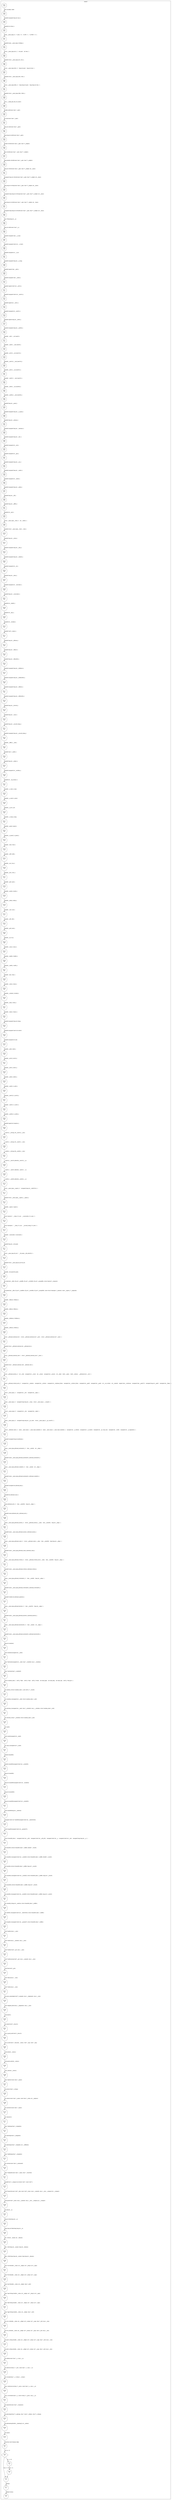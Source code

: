 digraph CFA {
31 [shape="circle" label="N31\n275"]
38 [shape="circle" label="N38\n274"]
39 [shape="circle" label="N39\n273"]
40 [shape="circle" label="N40\n272"]
41 [shape="circle" label="N41\n271"]
42 [shape="circle" label="N42\n270"]
43 [shape="circle" label="N43\n269"]
44 [shape="circle" label="N44\n268"]
45 [shape="circle" label="N45\n267"]
46 [shape="circle" label="N46\n266"]
47 [shape="circle" label="N47\n265"]
48 [shape="circle" label="N48\n264"]
49 [shape="circle" label="N49\n263"]
50 [shape="circle" label="N50\n262"]
51 [shape="circle" label="N51\n261"]
52 [shape="circle" label="N52\n260"]
53 [shape="circle" label="N53\n259"]
54 [shape="circle" label="N54\n258"]
55 [shape="circle" label="N55\n257"]
56 [shape="circle" label="N56\n256"]
57 [shape="circle" label="N57\n255"]
58 [shape="circle" label="N58\n254"]
59 [shape="circle" label="N59\n253"]
60 [shape="circle" label="N60\n252"]
61 [shape="circle" label="N61\n251"]
62 [shape="circle" label="N62\n250"]
63 [shape="circle" label="N63\n249"]
64 [shape="circle" label="N64\n248"]
65 [shape="circle" label="N65\n247"]
66 [shape="circle" label="N66\n246"]
67 [shape="circle" label="N67\n245"]
68 [shape="circle" label="N68\n244"]
69 [shape="circle" label="N69\n243"]
70 [shape="circle" label="N70\n242"]
71 [shape="circle" label="N71\n241"]
72 [shape="circle" label="N72\n240"]
73 [shape="circle" label="N73\n239"]
74 [shape="circle" label="N74\n238"]
75 [shape="circle" label="N75\n237"]
76 [shape="circle" label="N76\n236"]
77 [shape="circle" label="N77\n235"]
78 [shape="circle" label="N78\n234"]
79 [shape="circle" label="N79\n233"]
80 [shape="circle" label="N80\n232"]
81 [shape="circle" label="N81\n231"]
82 [shape="circle" label="N82\n230"]
83 [shape="circle" label="N83\n229"]
84 [shape="circle" label="N84\n228"]
85 [shape="circle" label="N85\n227"]
86 [shape="circle" label="N86\n226"]
87 [shape="circle" label="N87\n225"]
88 [shape="circle" label="N88\n224"]
89 [shape="circle" label="N89\n223"]
90 [shape="circle" label="N90\n222"]
91 [shape="circle" label="N91\n221"]
92 [shape="circle" label="N92\n220"]
93 [shape="circle" label="N93\n219"]
94 [shape="circle" label="N94\n218"]
95 [shape="circle" label="N95\n217"]
96 [shape="circle" label="N96\n216"]
97 [shape="circle" label="N97\n215"]
98 [shape="circle" label="N98\n214"]
99 [shape="circle" label="N99\n213"]
100 [shape="circle" label="N100\n212"]
101 [shape="circle" label="N101\n211"]
102 [shape="circle" label="N102\n210"]
103 [shape="circle" label="N103\n209"]
104 [shape="circle" label="N104\n208"]
105 [shape="circle" label="N105\n207"]
106 [shape="circle" label="N106\n206"]
107 [shape="circle" label="N107\n205"]
108 [shape="circle" label="N108\n204"]
109 [shape="circle" label="N109\n203"]
110 [shape="circle" label="N110\n202"]
111 [shape="circle" label="N111\n201"]
112 [shape="circle" label="N112\n200"]
113 [shape="circle" label="N113\n199"]
114 [shape="circle" label="N114\n198"]
115 [shape="circle" label="N115\n197"]
116 [shape="circle" label="N116\n196"]
117 [shape="circle" label="N117\n195"]
118 [shape="circle" label="N118\n194"]
119 [shape="circle" label="N119\n193"]
120 [shape="circle" label="N120\n192"]
121 [shape="circle" label="N121\n191"]
122 [shape="circle" label="N122\n190"]
123 [shape="circle" label="N123\n189"]
124 [shape="circle" label="N124\n188"]
125 [shape="circle" label="N125\n187"]
126 [shape="circle" label="N126\n186"]
127 [shape="circle" label="N127\n185"]
128 [shape="circle" label="N128\n184"]
129 [shape="circle" label="N129\n183"]
130 [shape="circle" label="N130\n182"]
131 [shape="circle" label="N131\n181"]
132 [shape="circle" label="N132\n180"]
133 [shape="circle" label="N133\n179"]
134 [shape="circle" label="N134\n178"]
135 [shape="circle" label="N135\n177"]
136 [shape="circle" label="N136\n176"]
137 [shape="circle" label="N137\n175"]
138 [shape="circle" label="N138\n174"]
139 [shape="circle" label="N139\n173"]
140 [shape="circle" label="N140\n172"]
141 [shape="circle" label="N141\n171"]
142 [shape="circle" label="N142\n170"]
143 [shape="circle" label="N143\n169"]
144 [shape="circle" label="N144\n168"]
145 [shape="circle" label="N145\n167"]
146 [shape="circle" label="N146\n166"]
147 [shape="circle" label="N147\n165"]
148 [shape="circle" label="N148\n164"]
149 [shape="circle" label="N149\n163"]
150 [shape="circle" label="N150\n162"]
151 [shape="circle" label="N151\n161"]
152 [shape="circle" label="N152\n160"]
153 [shape="circle" label="N153\n159"]
154 [shape="circle" label="N154\n158"]
155 [shape="circle" label="N155\n157"]
156 [shape="circle" label="N156\n156"]
157 [shape="circle" label="N157\n155"]
158 [shape="circle" label="N158\n154"]
159 [shape="circle" label="N159\n153"]
160 [shape="circle" label="N160\n152"]
161 [shape="circle" label="N161\n151"]
162 [shape="circle" label="N162\n150"]
163 [shape="circle" label="N163\n149"]
164 [shape="circle" label="N164\n148"]
165 [shape="circle" label="N165\n147"]
166 [shape="circle" label="N166\n146"]
167 [shape="circle" label="N167\n145"]
168 [shape="circle" label="N168\n144"]
169 [shape="circle" label="N169\n143"]
170 [shape="circle" label="N170\n142"]
171 [shape="circle" label="N171\n141"]
172 [shape="circle" label="N172\n140"]
173 [shape="circle" label="N173\n139"]
174 [shape="circle" label="N174\n138"]
175 [shape="circle" label="N175\n137"]
176 [shape="circle" label="N176\n136"]
177 [shape="circle" label="N177\n135"]
178 [shape="circle" label="N178\n134"]
179 [shape="circle" label="N179\n133"]
180 [shape="circle" label="N180\n132"]
181 [shape="circle" label="N181\n131"]
182 [shape="circle" label="N182\n130"]
183 [shape="circle" label="N183\n129"]
184 [shape="circle" label="N184\n128"]
185 [shape="circle" label="N185\n127"]
186 [shape="circle" label="N186\n126"]
187 [shape="circle" label="N187\n125"]
188 [shape="circle" label="N188\n124"]
189 [shape="circle" label="N189\n123"]
190 [shape="circle" label="N190\n122"]
191 [shape="circle" label="N191\n121"]
192 [shape="circle" label="N192\n120"]
193 [shape="circle" label="N193\n119"]
194 [shape="circle" label="N194\n118"]
195 [shape="circle" label="N195\n117"]
196 [shape="circle" label="N196\n116"]
197 [shape="circle" label="N197\n115"]
198 [shape="circle" label="N198\n114"]
199 [shape="circle" label="N199\n113"]
200 [shape="circle" label="N200\n112"]
201 [shape="circle" label="N201\n111"]
202 [shape="circle" label="N202\n110"]
203 [shape="circle" label="N203\n109"]
204 [shape="circle" label="N204\n108"]
205 [shape="circle" label="N205\n107"]
206 [shape="circle" label="N206\n106"]
207 [shape="circle" label="N207\n105"]
208 [shape="circle" label="N208\n104"]
209 [shape="circle" label="N209\n103"]
210 [shape="circle" label="N210\n102"]
211 [shape="circle" label="N211\n101"]
212 [shape="circle" label="N212\n100"]
213 [shape="circle" label="N213\n99"]
214 [shape="circle" label="N214\n98"]
215 [shape="circle" label="N215\n97"]
216 [shape="circle" label="N216\n96"]
217 [shape="circle" label="N217\n95"]
218 [shape="circle" label="N218\n94"]
219 [shape="circle" label="N219\n93"]
220 [shape="circle" label="N220\n92"]
221 [shape="circle" label="N221\n91"]
222 [shape="circle" label="N222\n90"]
223 [shape="circle" label="N223\n89"]
224 [shape="circle" label="N224\n88"]
225 [shape="circle" label="N225\n87"]
226 [shape="circle" label="N226\n86"]
227 [shape="circle" label="N227\n85"]
228 [shape="circle" label="N228\n84"]
229 [shape="circle" label="N229\n83"]
230 [shape="circle" label="N230\n82"]
231 [shape="circle" label="N231\n81"]
232 [shape="circle" label="N232\n80"]
233 [shape="circle" label="N233\n79"]
234 [shape="circle" label="N234\n78"]
235 [shape="circle" label="N235\n77"]
236 [shape="circle" label="N236\n76"]
237 [shape="circle" label="N237\n75"]
238 [shape="circle" label="N238\n74"]
239 [shape="circle" label="N239\n73"]
240 [shape="circle" label="N240\n72"]
241 [shape="circle" label="N241\n71"]
242 [shape="circle" label="N242\n70"]
243 [shape="circle" label="N243\n69"]
244 [shape="circle" label="N244\n68"]
245 [shape="circle" label="N245\n67"]
246 [shape="circle" label="N246\n66"]
247 [shape="circle" label="N247\n65"]
248 [shape="circle" label="N248\n64"]
249 [shape="circle" label="N249\n63"]
250 [shape="circle" label="N250\n62"]
251 [shape="circle" label="N251\n61"]
252 [shape="circle" label="N252\n60"]
253 [shape="circle" label="N253\n59"]
254 [shape="circle" label="N254\n58"]
255 [shape="circle" label="N255\n57"]
256 [shape="circle" label="N256\n56"]
257 [shape="circle" label="N257\n55"]
258 [shape="circle" label="N258\n54"]
259 [shape="circle" label="N259\n53"]
260 [shape="circle" label="N260\n52"]
261 [shape="circle" label="N261\n51"]
262 [shape="circle" label="N262\n50"]
263 [shape="circle" label="N263\n49"]
264 [shape="circle" label="N264\n48"]
265 [shape="circle" label="N265\n47"]
266 [shape="circle" label="N266\n46"]
267 [shape="circle" label="N267\n45"]
268 [shape="circle" label="N268\n44"]
269 [shape="circle" label="N269\n43"]
270 [shape="circle" label="N270\n42"]
271 [shape="circle" label="N271\n41"]
272 [shape="circle" label="N272\n40"]
273 [shape="circle" label="N273\n39"]
274 [shape="circle" label="N274\n38"]
275 [shape="circle" label="N275\n37"]
276 [shape="circle" label="N276\n36"]
277 [shape="circle" label="N277\n35"]
278 [shape="circle" label="N278\n34"]
279 [shape="circle" label="N279\n33"]
280 [shape="circle" label="N280\n32"]
281 [shape="circle" label="N281\n31"]
282 [shape="circle" label="N282\n30"]
283 [shape="circle" label="N283\n29"]
284 [shape="circle" label="N284\n28"]
285 [shape="circle" label="N285\n27"]
286 [shape="circle" label="N286\n26"]
287 [shape="circle" label="N287\n25"]
288 [shape="circle" label="N288\n24"]
289 [shape="circle" label="N289\n23"]
290 [shape="circle" label="N290\n22"]
291 [shape="circle" label="N291\n21"]
292 [shape="circle" label="N292\n20"]
293 [shape="circle" label="N293\n19"]
294 [shape="circle" label="N294\n18"]
295 [shape="circle" label="N295\n17"]
296 [shape="circle" label="N296\n16"]
297 [shape="circle" label="N297\n15"]
298 [shape="circle" label="N298\n14"]
299 [shape="circle" label="N299\n13"]
300 [shape="circle" label="N300\n12"]
301 [shape="circle" label="N301\n11"]
302 [shape="circle" label="N302\n10"]
303 [shape="circle" label="N303\n9"]
304 [shape="circle" label="N304\n8"]
305 [shape="circle" label="N305\n7"]
32 [shape="circle" label="N32\n6"]
33 [shape="diamond" label="N33\n5"]
34 [shape="circle" label="N34\n2"]
37 [shape="circle" label="N37\n1"]
30 [shape="circle" label="N30\n0"]
35 [shape="circle" label="N35\n4"]
36 [shape="circle" label="N36\n3"]
node [shape="circle"]
subgraph cluster___bswap_16 {
label="__bswap_16()"
}
subgraph cluster___bswap_32 {
label="__bswap_32()"
}
subgraph cluster___bswap_64 {
label="__bswap_64()"
}
subgraph cluster___uint16_identity {
label="__uint16_identity()"
}
subgraph cluster___uint32_identity {
label="__uint32_identity()"
}
subgraph cluster___uint64_identity {
label="__uint64_identity()"
}
subgraph cluster_main {
label="main()"
31 -> 38 [label="INIT GLOBAL VARS"]
38 -> 39 [label="typedef unsigned long int size_t;"]
39 -> 40 [label="typedef int wchar_t;"]
40 -> 41 [label="enum __anon_type_0 {   P_ALL = 0,   P_PID = 1,   P_PGID = 2 } ;"]
41 -> 42 [label="typedef enum __anon_type_0 idtype_t;"]
42 -> 43 [label="struct __anon_type_div_t {   int quot;   int rem; } ;"]
43 -> 44 [label="typedef struct __anon_type_div_t div_t;"]
44 -> 45 [label="struct __anon_type_ldiv_t {   long int quot;   long int rem; } ;"]
45 -> 46 [label="typedef struct __anon_type_ldiv_t ldiv_t;"]
46 -> 47 [label="struct __anon_type_lldiv_t {   long long int quot;   long long int rem; } ;"]
47 -> 48 [label="typedef struct __anon_type_lldiv_t lldiv_t;"]
48 -> 49 [label="size_t __ctype_get_mb_cur_max();"]
49 -> 50 [label="double atof(const char *__nptr);"]
50 -> 51 [label="int atoi(const char *__nptr);"]
51 -> 52 [label="long int atol(const char *__nptr);"]
52 -> 53 [label="long long int atoll(const char *__nptr);"]
53 -> 54 [label="double strtod(const char *__nptr, char **__endptr);"]
54 -> 55 [label="float strtof(const char *__nptr, char **__endptr);"]
55 -> 56 [label="long double strtold(const char *__nptr, char **__endptr);"]
56 -> 57 [label="long int strtol(const char *__nptr, char **__endptr, int __base);"]
57 -> 58 [label="unsigned long int strtoul(const char *__nptr, char **__endptr, int __base);"]
58 -> 59 [label="long long int strtoq(const char *__nptr, char **__endptr, int __base);"]
59 -> 60 [label="unsigned long long int strtouq(const char *__nptr, char **__endptr, int __base);"]
60 -> 61 [label="long long int strtoll(const char *__nptr, char **__endptr, int __base);"]
61 -> 62 [label="unsigned long long int strtoull(const char *__nptr, char **__endptr, int __base);"]
62 -> 63 [label="char *l64a(long int __n);"]
63 -> 64 [label="long int a64l(const char *__s);"]
64 -> 65 [label="typedef unsigned char __u_char;"]
65 -> 66 [label="typedef unsigned short int __u_short;"]
66 -> 67 [label="typedef unsigned int __u_int;"]
67 -> 68 [label="typedef unsigned long int __u_long;"]
68 -> 69 [label="typedef signed char __int8_t;"]
69 -> 70 [label="typedef unsigned char __uint8_t;"]
70 -> 71 [label="typedef signed short int __int16_t;"]
71 -> 72 [label="typedef unsigned short int __uint16_t;"]
72 -> 73 [label="typedef signed int __int32_t;"]
73 -> 74 [label="typedef unsigned int __uint32_t;"]
74 -> 75 [label="typedef signed long int __int64_t;"]
75 -> 76 [label="typedef unsigned long int __uint64_t;"]
76 -> 77 [label="typedef __int8_t __int_least8_t;"]
77 -> 78 [label="typedef __uint8_t __uint_least8_t;"]
78 -> 79 [label="typedef __int16_t __int_least16_t;"]
79 -> 80 [label="typedef __uint16_t __uint_least16_t;"]
80 -> 81 [label="typedef __int32_t __int_least32_t;"]
81 -> 82 [label="typedef __uint32_t __uint_least32_t;"]
82 -> 83 [label="typedef __int64_t __int_least64_t;"]
83 -> 84 [label="typedef __uint64_t __uint_least64_t;"]
84 -> 85 [label="typedef long int __quad_t;"]
85 -> 86 [label="typedef unsigned long int __u_quad_t;"]
86 -> 87 [label="typedef long int __intmax_t;"]
87 -> 88 [label="typedef unsigned long int __uintmax_t;"]
88 -> 89 [label="typedef unsigned long int __dev_t;"]
89 -> 90 [label="typedef unsigned int __uid_t;"]
90 -> 91 [label="typedef unsigned int __gid_t;"]
91 -> 92 [label="typedef unsigned long int __ino_t;"]
92 -> 93 [label="typedef unsigned long int __ino64_t;"]
93 -> 94 [label="typedef unsigned int __mode_t;"]
94 -> 95 [label="typedef unsigned long int __nlink_t;"]
95 -> 96 [label="typedef long int __off_t;"]
96 -> 97 [label="typedef long int __off64_t;"]
97 -> 98 [label="typedef int __pid_t;"]
98 -> 99 [label="struct __anon_type___fsid_t {   int __val[2]; } ;"]
99 -> 100 [label="typedef struct __anon_type___fsid_t __fsid_t;"]
100 -> 101 [label="typedef long int __clock_t;"]
101 -> 102 [label="typedef unsigned long int __rlim_t;"]
102 -> 103 [label="typedef unsigned long int __rlim64_t;"]
103 -> 104 [label="typedef unsigned int __id_t;"]
104 -> 105 [label="typedef long int __time_t;"]
105 -> 106 [label="typedef unsigned int __useconds_t;"]
106 -> 107 [label="typedef long int __suseconds_t;"]
107 -> 108 [label="typedef int __daddr_t;"]
108 -> 109 [label="typedef int __key_t;"]
109 -> 110 [label="typedef int __clockid_t;"]
110 -> 111 [label="typedef void *__timer_t;"]
111 -> 112 [label="typedef long int __blksize_t;"]
112 -> 113 [label="typedef long int __blkcnt_t;"]
113 -> 114 [label="typedef long int __blkcnt64_t;"]
114 -> 115 [label="typedef unsigned long int __fsblkcnt_t;"]
115 -> 116 [label="typedef unsigned long int __fsblkcnt64_t;"]
116 -> 117 [label="typedef unsigned long int __fsfilcnt_t;"]
117 -> 118 [label="typedef unsigned long int __fsfilcnt64_t;"]
118 -> 119 [label="typedef long int __fsword_t;"]
119 -> 120 [label="typedef long int __ssize_t;"]
120 -> 121 [label="typedef long int __syscall_slong_t;"]
121 -> 122 [label="typedef unsigned long int __syscall_ulong_t;"]
122 -> 123 [label="typedef __off64_t __loff_t;"]
123 -> 124 [label="typedef char *__caddr_t;"]
124 -> 125 [label="typedef long int __intptr_t;"]
125 -> 126 [label="typedef unsigned int __socklen_t;"]
126 -> 127 [label="typedef int __sig_atomic_t;"]
127 -> 128 [label="typedef __u_char u_char;"]
128 -> 129 [label="typedef __u_short u_short;"]
129 -> 130 [label="typedef __u_int u_int;"]
130 -> 131 [label="typedef __u_long u_long;"]
131 -> 132 [label="typedef __quad_t quad_t;"]
132 -> 133 [label="typedef __u_quad_t u_quad_t;"]
133 -> 134 [label="typedef __fsid_t fsid_t;"]
134 -> 135 [label="typedef __loff_t loff_t;"]
135 -> 136 [label="typedef __ino_t ino_t;"]
136 -> 137 [label="typedef __dev_t dev_t;"]
137 -> 138 [label="typedef __gid_t gid_t;"]
138 -> 139 [label="typedef __mode_t mode_t;"]
139 -> 140 [label="typedef __nlink_t nlink_t;"]
140 -> 141 [label="typedef __uid_t uid_t;"]
141 -> 142 [label="typedef __off_t off_t;"]
142 -> 143 [label="typedef __pid_t pid_t;"]
143 -> 144 [label="typedef __id_t id_t;"]
144 -> 145 [label="typedef __ssize_t ssize_t;"]
145 -> 146 [label="typedef __daddr_t daddr_t;"]
146 -> 147 [label="typedef __caddr_t caddr_t;"]
147 -> 148 [label="typedef __key_t key_t;"]
148 -> 149 [label="typedef __clock_t clock_t;"]
149 -> 150 [label="typedef __clockid_t clockid_t;"]
150 -> 151 [label="typedef __time_t time_t;"]
151 -> 152 [label="typedef __timer_t timer_t;"]
152 -> 153 [label="typedef unsigned long int ulong;"]
153 -> 154 [label="typedef unsigned short int ushort;"]
154 -> 155 [label="typedef unsigned int uint;"]
155 -> 156 [label="typedef __int8_t int8_t;"]
156 -> 157 [label="typedef __int16_t int16_t;"]
157 -> 158 [label="typedef __int32_t int32_t;"]
158 -> 159 [label="typedef __int64_t int64_t;"]
159 -> 160 [label="typedef __uint8_t u_int8_t;"]
160 -> 161 [label="typedef __uint16_t u_int16_t;"]
161 -> 162 [label="typedef __uint32_t u_int32_t;"]
162 -> 163 [label="typedef __uint64_t u_int64_t;"]
163 -> 164 [label="typedef signed int register_t;"]
164 -> 165 [label="__uint16_t __bswap_16(__uint16_t __bsx);"]
165 -> 166 [label="__uint32_t __bswap_32(__uint32_t __bsx);"]
166 -> 167 [label="__uint64_t __bswap_64(__uint64_t __bsx);"]
167 -> 168 [label="__uint16_t __uint16_identity(__uint16_t __x);"]
168 -> 169 [label="__uint32_t __uint32_identity(__uint32_t __x);"]
169 -> 170 [label="__uint64_t __uint64_identity(__uint64_t __x);"]
170 -> 171 [label="struct __anon_type___sigset_t {   unsigned long int __val[32UL]; } ;"]
171 -> 172 [label="typedef struct __anon_type___sigset_t __sigset_t;"]
172 -> 173 [label="typedef __sigset_t sigset_t;"]
173 -> 174 [label="struct timeval {   __time_t tv_sec;   __suseconds_t tv_usec; } ;"]
174 -> 175 [label="struct timespec {   __time_t tv_sec;   __syscall_slong_t tv_nsec; } ;"]
175 -> 176 [label="typedef __suseconds_t suseconds_t;"]
176 -> 177 [label="typedef long int __fd_mask;"]
177 -> 178 [label="struct __anon_type_fd_set {   __fd_mask __fds_bits[32]; } ;"]
178 -> 179 [label="typedef struct __anon_type_fd_set fd_set;"]
179 -> 180 [label="typedef __fd_mask fd_mask;"]
180 -> 181 [label="int select(int __nfds, fd_set *__readfds, fd_set *__writefds, fd_set *__exceptfds, struct timeval *__timeout);"]
181 -> 182 [label="int pselect(int __nfds, fd_set *__readfds, fd_set *__writefds, fd_set *__exceptfds, const struct timespec *__timeout, const __sigset_t *__sigmask);"]
182 -> 183 [label="typedef __blksize_t blksize_t;"]
183 -> 184 [label="typedef __blkcnt_t blkcnt_t;"]
184 -> 185 [label="typedef __fsblkcnt_t fsblkcnt_t;"]
185 -> 186 [label="typedef __fsfilcnt_t fsfilcnt_t;"]
186 -> 187 [label="struct __pthread_internal_list {   struct __pthread_internal_list *__prev;   struct __pthread_internal_list *__next; } ;"]
187 -> 188 [label="typedef struct __pthread_internal_list __pthread_list_t;"]
188 -> 189 [label="struct __pthread_internal_slist {   struct __pthread_internal_slist *__next; } ;"]
189 -> 190 [label="typedef struct __pthread_internal_slist __pthread_slist_t;"]
190 -> 191 [label="struct __pthread_mutex_s {   int __lock;   unsigned int __count;   int __owner;   unsigned int __nusers;   int __kind;   short __spins;   short __elision;   __pthread_list_t __list; } ;"]
191 -> 192 [label="struct __pthread_rwlock_arch_t {   unsigned int __readers;   unsigned int __writers;   unsigned int __wrphase_futex;   unsigned int __writers_futex;   unsigned int __pad3;   unsigned int __pad4;   int __cur_writer;   int __shared;   signed char __rwelision;   unsigned char __pad1[7];   unsigned long int __pad2;   unsigned int __flags; } ;"]
192 -> 193 [label="struct __anon_type_1 {   unsigned int __low;   unsigned int __high; } ;"]
193 -> 194 [label="union __anon_type_2 {   unsigned long long int __wseq;   struct __anon_type_1 __wseq32; } ;"]
194 -> 195 [label="struct __anon_type_3 {   unsigned int __low;   unsigned int __high; } ;"]
195 -> 196 [label="union __anon_type_4 {   unsigned long long int __g1_start;   struct __anon_type_3 __g1_start32; } ;"]
196 -> 197 [label="struct __pthread_cond_s {   union __anon_type_2 __anon_type_member_0;   union __anon_type_4 __anon_type_member_1;   unsigned int __g_refs[2];   unsigned int __g_size[2];   unsigned int __g1_orig_size;   unsigned int __wrefs;   unsigned int __g_signals[2]; } ;"]
197 -> 198 [label="typedef unsigned long int pthread_t;"]
198 -> 199 [label="union __anon_type_pthread_mutexattr_t {   char __size[4];   int __align; } ;"]
199 -> 200 [label="typedef union __anon_type_pthread_mutexattr_t pthread_mutexattr_t;"]
200 -> 201 [label="union __anon_type_pthread_condattr_t {   char __size[4];   int __align; } ;"]
201 -> 202 [label="typedef union __anon_type_pthread_mutexattr_t pthread_condattr_t;"]
202 -> 203 [label="typedef unsigned int pthread_key_t;"]
203 -> 204 [label="typedef int pthread_once_t;"]
204 -> 205 [label="union pthread_attr_t {   char __size[56];   long int __align; } ;"]
205 -> 206 [label="typedef union pthread_attr_t pthread_attr_t;"]
206 -> 207 [label="union __anon_type_pthread_mutex_t {   struct __pthread_mutex_s __data;   char __size[40];   long int __align; } ;"]
207 -> 208 [label="typedef union __anon_type_pthread_mutex_t pthread_mutex_t;"]
208 -> 209 [label="union __anon_type_pthread_cond_t {   struct __pthread_cond_s __data;   char __size[48];   long long int __align; } ;"]
209 -> 210 [label="typedef union __anon_type_pthread_cond_t pthread_cond_t;"]
210 -> 211 [label="union __anon_type_pthread_rwlock_t {   struct __pthread_rwlock_arch_t __data;   char __size[56];   long int __align; } ;"]
211 -> 212 [label="typedef union __anon_type_pthread_rwlock_t pthread_rwlock_t;"]
212 -> 213 [label="union __anon_type_pthread_rwlockattr_t {   char __size[8];   long int __align; } ;"]
213 -> 214 [label="typedef union __anon_type_pthread_rwlockattr_t pthread_rwlockattr_t;"]
214 -> 215 [label="typedef volatile int pthread_spinlock_t;"]
215 -> 216 [label="union __anon_type_pthread_barrier_t {   char __size[32];   long int __align; } ;"]
216 -> 217 [label="typedef union __anon_type_pthread_barrier_t pthread_barrier_t;"]
217 -> 218 [label="union __anon_type_pthread_barrierattr_t {   char __size[4];   int __align; } ;"]
218 -> 219 [label="typedef union __anon_type_pthread_mutexattr_t pthread_barrierattr_t;"]
219 -> 220 [label="long int random();"]
220 -> 221 [label="void srandom(unsigned int __seed);"]
221 -> 222 [label="char *initstate(unsigned int __seed, char *__statebuf, size_t __statelen);"]
222 -> 223 [label="char *setstate(char *__statebuf);"]
223 -> 224 [label="struct random_data {   int32_t *fptr;   int32_t *rptr;   int32_t *state;   int rand_type;   int rand_deg;   int rand_sep;   int32_t *end_ptr; } ;"]
224 -> 225 [label="int random_r(struct random_data *__buf, int32_t *__result);"]
225 -> 226 [label="int srandom_r(unsigned int __seed, struct random_data *__buf);"]
226 -> 227 [label="int initstate_r(unsigned int __seed, char *__statebuf, size_t __statelen, struct random_data *__buf);"]
227 -> 228 [label="int setstate_r(char *__statebuf, struct random_data *__buf);"]
228 -> 229 [label="int rand();"]
229 -> 230 [label="void srand(unsigned int __seed);"]
230 -> 231 [label="int rand_r(unsigned int *__seed);"]
231 -> 232 [label="double drand48();"]
232 -> 233 [label="double erand48(unsigned short int __xsubi[3]);"]
233 -> 234 [label="long int lrand48();"]
234 -> 235 [label="long int nrand48(unsigned short int __xsubi[3]);"]
235 -> 236 [label="long int mrand48();"]
236 -> 237 [label="long int jrand48(unsigned short int __xsubi[3]);"]
237 -> 238 [label="void srand48(long int __seedval);"]
238 -> 239 [label="unsigned short int *seed48(unsigned short int __seed16v[3]);"]
239 -> 240 [label="void lcong48(unsigned short int __param[7]);"]
240 -> 241 [label="struct drand48_data {   unsigned short int __x[3];   unsigned short int __old_x[3];   unsigned short int __c;   unsigned short int __init;   unsigned long long int __a; } ;"]
241 -> 242 [label="int drand48_r(struct drand48_data *__buffer, double *__result);"]
242 -> 243 [label="int erand48_r(unsigned short int __xsubi[3], struct drand48_data *__buffer, double *__result);"]
243 -> 244 [label="int lrand48_r(struct drand48_data *__buffer, long int *__result);"]
244 -> 245 [label="int nrand48_r(unsigned short int __xsubi[3], struct drand48_data *__buffer, long int *__result);"]
245 -> 246 [label="int mrand48_r(struct drand48_data *__buffer, long int *__result);"]
246 -> 247 [label="int jrand48_r(unsigned short int __xsubi[3], struct drand48_data *__buffer, long int *__result);"]
247 -> 248 [label="int srand48_r(long int __seedval, struct drand48_data *__buffer);"]
248 -> 249 [label="int seed48_r(unsigned short int __seed16v[3], struct drand48_data *__buffer);"]
249 -> 250 [label="int lcong48_r(unsigned short int __param[7], struct drand48_data *__buffer);"]
250 -> 251 [label="void *malloc(size_t __size);"]
251 -> 252 [label="void *calloc(size_t __nmemb, size_t __size);"]
252 -> 253 [label="void *realloc(void *__ptr, size_t __size);"]
253 -> 254 [label="void *reallocarray(void *__ptr, size_t __nmemb, size_t __size);"]
254 -> 255 [label="void free(void *__ptr);"]
255 -> 256 [label="void *alloca(size_t __size);"]
256 -> 257 [label="void *valloc(size_t __size);"]
257 -> 258 [label="int posix_memalign(void **__memptr, size_t __alignment, size_t __size);"]
258 -> 259 [label="void *aligned_alloc(size_t __alignment, size_t __size);"]
259 -> 260 [label="void abort();"]
260 -> 261 [label="int atexit(void (*__func)());"]
261 -> 262 [label="int at_quick_exit(void (*__func)());"]
262 -> 263 [label="int on_exit(void (*__func)(int __status, void *__arg), void *__arg);"]
263 -> 264 [label="void exit(int __status);"]
264 -> 265 [label="void quick_exit(int __status);"]
265 -> 266 [label="void _Exit(int __status);"]
266 -> 267 [label="char *getenv(const char *__name);"]
267 -> 268 [label="int putenv(char *__string);"]
268 -> 269 [label="int setenv(const char *__name, const char *__value, int __replace);"]
269 -> 270 [label="int unsetenv(const char *__name);"]
270 -> 271 [label="int clearenv();"]
271 -> 272 [label="char *mktemp(char *__template);"]
272 -> 273 [label="int mkstemp(char *__template);"]
273 -> 274 [label="int mkstemps(char *__template, int __suffixlen);"]
274 -> 275 [label="char *mkdtemp(char *__template);"]
275 -> 276 [label="int system(const char *__command);"]
276 -> 277 [label="char *realpath(const char *__name, char *__resolved);"]
277 -> 278 [label="typedef int (*__compar_fn_t)(const void *, const void *);"]
278 -> 279 [label="void *bsearch(const void *__key, const void *__base, size_t __nmemb, size_t __size, __compar_fn_t __compar);"]
279 -> 280 [label="void qsort(void *__base, size_t __nmemb, size_t __size, __compar_fn_t __compar);"]
280 -> 281 [label="int abs(int __x);"]
281 -> 282 [label="long int labs(long int __x);"]
282 -> 283 [label="long long int llabs(long long int __x);"]
283 -> 284 [label="div_t div(int __numer, int __denom);"]
284 -> 285 [label="ldiv_t ldiv(long int __numer, long int __denom);"]
285 -> 286 [label="lldiv_t lldiv(long long int __numer, long long int __denom);"]
286 -> 287 [label="char *ecvt(double __value, int __ndigit, int *__decpt, int *__sign);"]
287 -> 288 [label="char *fcvt(double __value, int __ndigit, int *__decpt, int *__sign);"]
288 -> 289 [label="char *gcvt(double __value, int __ndigit, char *__buf);"]
289 -> 290 [label="char *qecvt(long double __value, int __ndigit, int *__decpt, int *__sign);"]
290 -> 291 [label="char *qfcvt(long double __value, int __ndigit, int *__decpt, int *__sign);"]
291 -> 292 [label="char *qgcvt(long double __value, int __ndigit, char *__buf);"]
292 -> 293 [label="int ecvt_r(double __value, int __ndigit, int *__decpt, int *__sign, char *__buf, size_t __len);"]
293 -> 294 [label="int fcvt_r(double __value, int __ndigit, int *__decpt, int *__sign, char *__buf, size_t __len);"]
294 -> 295 [label="int qecvt_r(long double __value, int __ndigit, int *__decpt, int *__sign, char *__buf, size_t __len);"]
295 -> 296 [label="int qfcvt_r(long double __value, int __ndigit, int *__decpt, int *__sign, char *__buf, size_t __len);"]
296 -> 297 [label="int mblen(const char *__s, size_t __n);"]
297 -> 298 [label="int mbtowc(wchar_t *__pwc, const char *__s, size_t __n);"]
298 -> 299 [label="int wctomb(char *__s, wchar_t __wchar);"]
299 -> 300 [label="size_t mbstowcs(wchar_t *__pwcs, const char *__s, size_t __n);"]
300 -> 301 [label="size_t wcstombs(char *__s, const wchar_t *__pwcs, size_t __n);"]
301 -> 302 [label="int rpmatch(const char *__response);"]
302 -> 303 [label="int getsubopt(char **__optionp, char * const *__tokens, char **__valuep);"]
303 -> 304 [label="int getloadavg(double __loadavg[], int __nelem);"]
304 -> 305 [label="int main();"]
305 -> 32 [label="Function start dummy edge"]
32 -> 33 [label="int *p = 0;"]
33 -> 35 [label="[p == 0]"]
33 -> 34 [label="[!(p == 0)]"]
34 -> 37 [label="free(p);"]
37 -> 30 [label="default return"]
35 -> 36 [label="*p = 3;"]
36 -> 34 [label=""]}
}